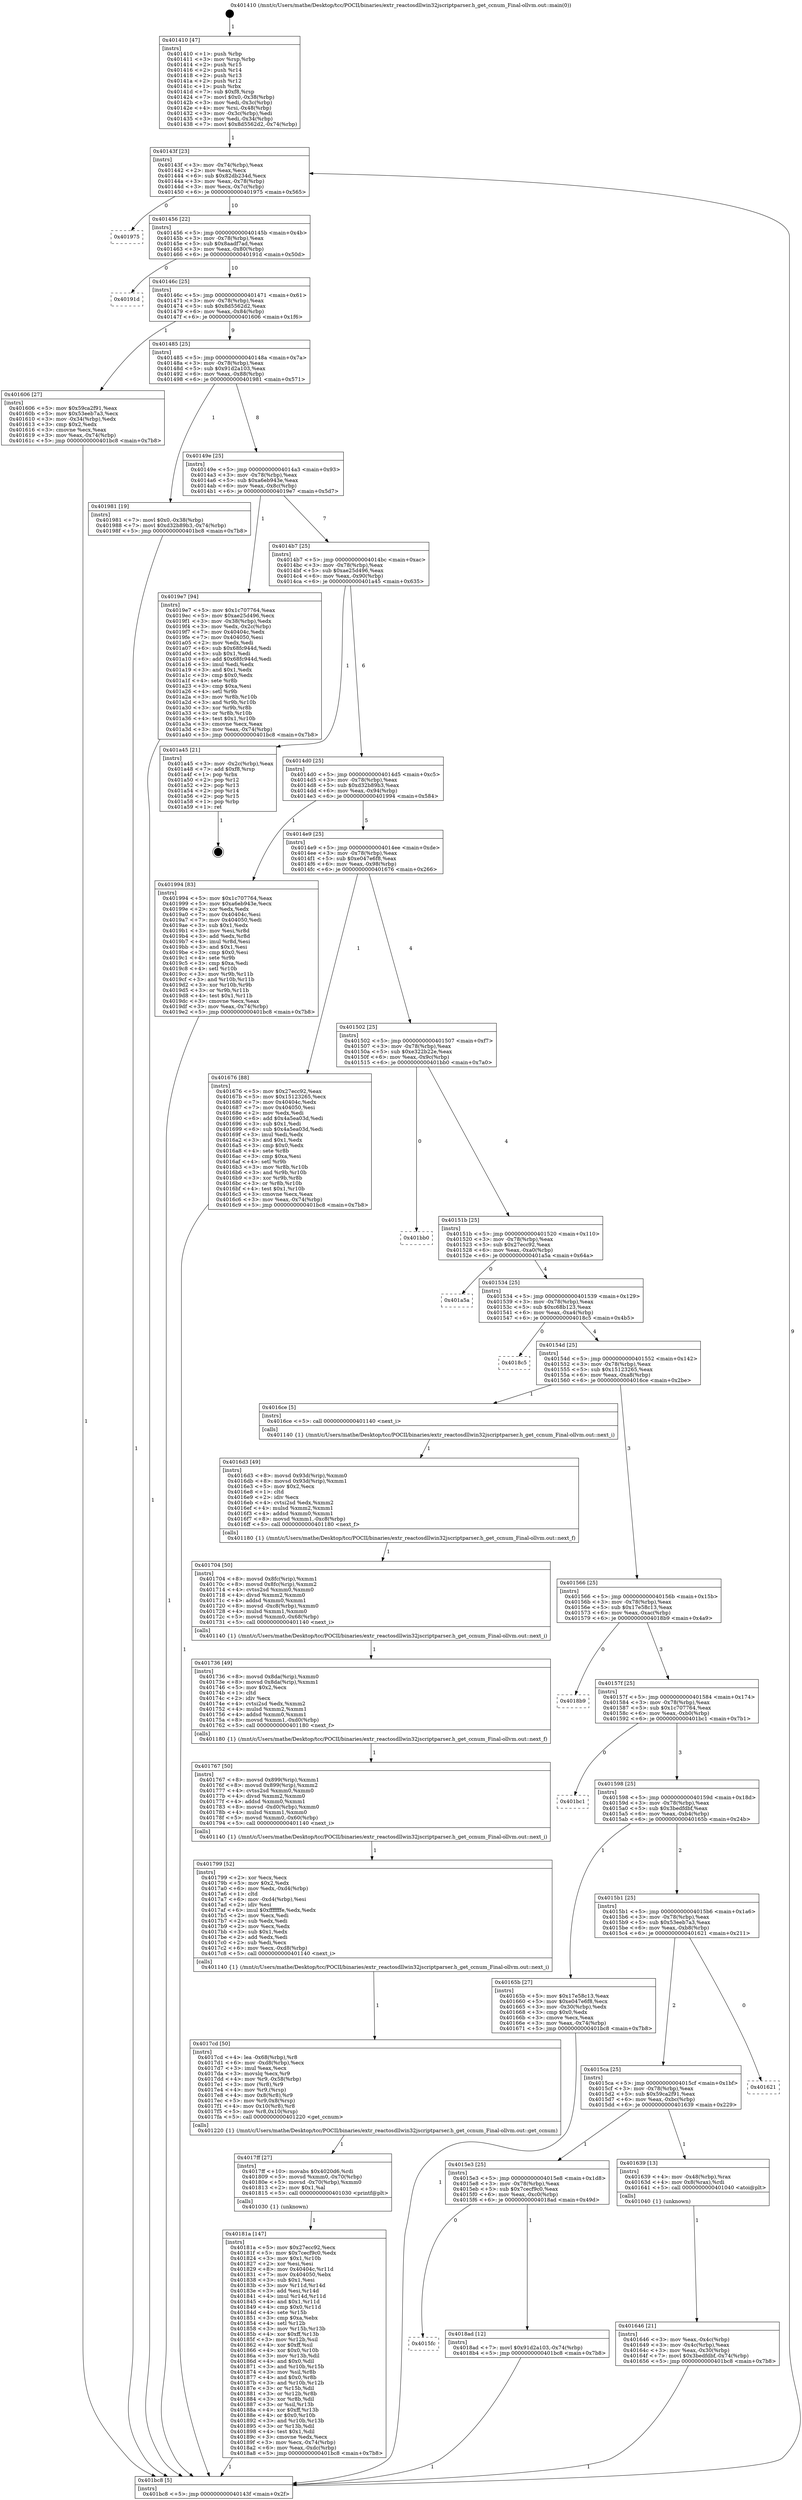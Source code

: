 digraph "0x401410" {
  label = "0x401410 (/mnt/c/Users/mathe/Desktop/tcc/POCII/binaries/extr_reactosdllwin32jscriptparser.h_get_ccnum_Final-ollvm.out::main(0))"
  labelloc = "t"
  node[shape=record]

  Entry [label="",width=0.3,height=0.3,shape=circle,fillcolor=black,style=filled]
  "0x40143f" [label="{
     0x40143f [23]\l
     | [instrs]\l
     &nbsp;&nbsp;0x40143f \<+3\>: mov -0x74(%rbp),%eax\l
     &nbsp;&nbsp;0x401442 \<+2\>: mov %eax,%ecx\l
     &nbsp;&nbsp;0x401444 \<+6\>: sub $0x82db234d,%ecx\l
     &nbsp;&nbsp;0x40144a \<+3\>: mov %eax,-0x78(%rbp)\l
     &nbsp;&nbsp;0x40144d \<+3\>: mov %ecx,-0x7c(%rbp)\l
     &nbsp;&nbsp;0x401450 \<+6\>: je 0000000000401975 \<main+0x565\>\l
  }"]
  "0x401975" [label="{
     0x401975\l
  }", style=dashed]
  "0x401456" [label="{
     0x401456 [22]\l
     | [instrs]\l
     &nbsp;&nbsp;0x401456 \<+5\>: jmp 000000000040145b \<main+0x4b\>\l
     &nbsp;&nbsp;0x40145b \<+3\>: mov -0x78(%rbp),%eax\l
     &nbsp;&nbsp;0x40145e \<+5\>: sub $0x8aadf7ad,%eax\l
     &nbsp;&nbsp;0x401463 \<+3\>: mov %eax,-0x80(%rbp)\l
     &nbsp;&nbsp;0x401466 \<+6\>: je 000000000040191d \<main+0x50d\>\l
  }"]
  Exit [label="",width=0.3,height=0.3,shape=circle,fillcolor=black,style=filled,peripheries=2]
  "0x40191d" [label="{
     0x40191d\l
  }", style=dashed]
  "0x40146c" [label="{
     0x40146c [25]\l
     | [instrs]\l
     &nbsp;&nbsp;0x40146c \<+5\>: jmp 0000000000401471 \<main+0x61\>\l
     &nbsp;&nbsp;0x401471 \<+3\>: mov -0x78(%rbp),%eax\l
     &nbsp;&nbsp;0x401474 \<+5\>: sub $0x8d5562d2,%eax\l
     &nbsp;&nbsp;0x401479 \<+6\>: mov %eax,-0x84(%rbp)\l
     &nbsp;&nbsp;0x40147f \<+6\>: je 0000000000401606 \<main+0x1f6\>\l
  }"]
  "0x4015fc" [label="{
     0x4015fc\l
  }", style=dashed]
  "0x401606" [label="{
     0x401606 [27]\l
     | [instrs]\l
     &nbsp;&nbsp;0x401606 \<+5\>: mov $0x59ca2f91,%eax\l
     &nbsp;&nbsp;0x40160b \<+5\>: mov $0x53eeb7a3,%ecx\l
     &nbsp;&nbsp;0x401610 \<+3\>: mov -0x34(%rbp),%edx\l
     &nbsp;&nbsp;0x401613 \<+3\>: cmp $0x2,%edx\l
     &nbsp;&nbsp;0x401616 \<+3\>: cmovne %ecx,%eax\l
     &nbsp;&nbsp;0x401619 \<+3\>: mov %eax,-0x74(%rbp)\l
     &nbsp;&nbsp;0x40161c \<+5\>: jmp 0000000000401bc8 \<main+0x7b8\>\l
  }"]
  "0x401485" [label="{
     0x401485 [25]\l
     | [instrs]\l
     &nbsp;&nbsp;0x401485 \<+5\>: jmp 000000000040148a \<main+0x7a\>\l
     &nbsp;&nbsp;0x40148a \<+3\>: mov -0x78(%rbp),%eax\l
     &nbsp;&nbsp;0x40148d \<+5\>: sub $0x91d2a103,%eax\l
     &nbsp;&nbsp;0x401492 \<+6\>: mov %eax,-0x88(%rbp)\l
     &nbsp;&nbsp;0x401498 \<+6\>: je 0000000000401981 \<main+0x571\>\l
  }"]
  "0x401bc8" [label="{
     0x401bc8 [5]\l
     | [instrs]\l
     &nbsp;&nbsp;0x401bc8 \<+5\>: jmp 000000000040143f \<main+0x2f\>\l
  }"]
  "0x401410" [label="{
     0x401410 [47]\l
     | [instrs]\l
     &nbsp;&nbsp;0x401410 \<+1\>: push %rbp\l
     &nbsp;&nbsp;0x401411 \<+3\>: mov %rsp,%rbp\l
     &nbsp;&nbsp;0x401414 \<+2\>: push %r15\l
     &nbsp;&nbsp;0x401416 \<+2\>: push %r14\l
     &nbsp;&nbsp;0x401418 \<+2\>: push %r13\l
     &nbsp;&nbsp;0x40141a \<+2\>: push %r12\l
     &nbsp;&nbsp;0x40141c \<+1\>: push %rbx\l
     &nbsp;&nbsp;0x40141d \<+7\>: sub $0xf8,%rsp\l
     &nbsp;&nbsp;0x401424 \<+7\>: movl $0x0,-0x38(%rbp)\l
     &nbsp;&nbsp;0x40142b \<+3\>: mov %edi,-0x3c(%rbp)\l
     &nbsp;&nbsp;0x40142e \<+4\>: mov %rsi,-0x48(%rbp)\l
     &nbsp;&nbsp;0x401432 \<+3\>: mov -0x3c(%rbp),%edi\l
     &nbsp;&nbsp;0x401435 \<+3\>: mov %edi,-0x34(%rbp)\l
     &nbsp;&nbsp;0x401438 \<+7\>: movl $0x8d5562d2,-0x74(%rbp)\l
  }"]
  "0x4018ad" [label="{
     0x4018ad [12]\l
     | [instrs]\l
     &nbsp;&nbsp;0x4018ad \<+7\>: movl $0x91d2a103,-0x74(%rbp)\l
     &nbsp;&nbsp;0x4018b4 \<+5\>: jmp 0000000000401bc8 \<main+0x7b8\>\l
  }"]
  "0x401981" [label="{
     0x401981 [19]\l
     | [instrs]\l
     &nbsp;&nbsp;0x401981 \<+7\>: movl $0x0,-0x38(%rbp)\l
     &nbsp;&nbsp;0x401988 \<+7\>: movl $0xd32b89b3,-0x74(%rbp)\l
     &nbsp;&nbsp;0x40198f \<+5\>: jmp 0000000000401bc8 \<main+0x7b8\>\l
  }"]
  "0x40149e" [label="{
     0x40149e [25]\l
     | [instrs]\l
     &nbsp;&nbsp;0x40149e \<+5\>: jmp 00000000004014a3 \<main+0x93\>\l
     &nbsp;&nbsp;0x4014a3 \<+3\>: mov -0x78(%rbp),%eax\l
     &nbsp;&nbsp;0x4014a6 \<+5\>: sub $0xa6eb943e,%eax\l
     &nbsp;&nbsp;0x4014ab \<+6\>: mov %eax,-0x8c(%rbp)\l
     &nbsp;&nbsp;0x4014b1 \<+6\>: je 00000000004019e7 \<main+0x5d7\>\l
  }"]
  "0x40181a" [label="{
     0x40181a [147]\l
     | [instrs]\l
     &nbsp;&nbsp;0x40181a \<+5\>: mov $0x27ecc92,%ecx\l
     &nbsp;&nbsp;0x40181f \<+5\>: mov $0x7cecf9c0,%edx\l
     &nbsp;&nbsp;0x401824 \<+3\>: mov $0x1,%r10b\l
     &nbsp;&nbsp;0x401827 \<+2\>: xor %esi,%esi\l
     &nbsp;&nbsp;0x401829 \<+8\>: mov 0x40404c,%r11d\l
     &nbsp;&nbsp;0x401831 \<+7\>: mov 0x404050,%ebx\l
     &nbsp;&nbsp;0x401838 \<+3\>: sub $0x1,%esi\l
     &nbsp;&nbsp;0x40183b \<+3\>: mov %r11d,%r14d\l
     &nbsp;&nbsp;0x40183e \<+3\>: add %esi,%r14d\l
     &nbsp;&nbsp;0x401841 \<+4\>: imul %r14d,%r11d\l
     &nbsp;&nbsp;0x401845 \<+4\>: and $0x1,%r11d\l
     &nbsp;&nbsp;0x401849 \<+4\>: cmp $0x0,%r11d\l
     &nbsp;&nbsp;0x40184d \<+4\>: sete %r15b\l
     &nbsp;&nbsp;0x401851 \<+3\>: cmp $0xa,%ebx\l
     &nbsp;&nbsp;0x401854 \<+4\>: setl %r12b\l
     &nbsp;&nbsp;0x401858 \<+3\>: mov %r15b,%r13b\l
     &nbsp;&nbsp;0x40185b \<+4\>: xor $0xff,%r13b\l
     &nbsp;&nbsp;0x40185f \<+3\>: mov %r12b,%sil\l
     &nbsp;&nbsp;0x401862 \<+4\>: xor $0xff,%sil\l
     &nbsp;&nbsp;0x401866 \<+4\>: xor $0x0,%r10b\l
     &nbsp;&nbsp;0x40186a \<+3\>: mov %r13b,%dil\l
     &nbsp;&nbsp;0x40186d \<+4\>: and $0x0,%dil\l
     &nbsp;&nbsp;0x401871 \<+3\>: and %r10b,%r15b\l
     &nbsp;&nbsp;0x401874 \<+3\>: mov %sil,%r8b\l
     &nbsp;&nbsp;0x401877 \<+4\>: and $0x0,%r8b\l
     &nbsp;&nbsp;0x40187b \<+3\>: and %r10b,%r12b\l
     &nbsp;&nbsp;0x40187e \<+3\>: or %r15b,%dil\l
     &nbsp;&nbsp;0x401881 \<+3\>: or %r12b,%r8b\l
     &nbsp;&nbsp;0x401884 \<+3\>: xor %r8b,%dil\l
     &nbsp;&nbsp;0x401887 \<+3\>: or %sil,%r13b\l
     &nbsp;&nbsp;0x40188a \<+4\>: xor $0xff,%r13b\l
     &nbsp;&nbsp;0x40188e \<+4\>: or $0x0,%r10b\l
     &nbsp;&nbsp;0x401892 \<+3\>: and %r10b,%r13b\l
     &nbsp;&nbsp;0x401895 \<+3\>: or %r13b,%dil\l
     &nbsp;&nbsp;0x401898 \<+4\>: test $0x1,%dil\l
     &nbsp;&nbsp;0x40189c \<+3\>: cmovne %edx,%ecx\l
     &nbsp;&nbsp;0x40189f \<+3\>: mov %ecx,-0x74(%rbp)\l
     &nbsp;&nbsp;0x4018a2 \<+6\>: mov %eax,-0xdc(%rbp)\l
     &nbsp;&nbsp;0x4018a8 \<+5\>: jmp 0000000000401bc8 \<main+0x7b8\>\l
  }"]
  "0x4019e7" [label="{
     0x4019e7 [94]\l
     | [instrs]\l
     &nbsp;&nbsp;0x4019e7 \<+5\>: mov $0x1c707764,%eax\l
     &nbsp;&nbsp;0x4019ec \<+5\>: mov $0xae25d496,%ecx\l
     &nbsp;&nbsp;0x4019f1 \<+3\>: mov -0x38(%rbp),%edx\l
     &nbsp;&nbsp;0x4019f4 \<+3\>: mov %edx,-0x2c(%rbp)\l
     &nbsp;&nbsp;0x4019f7 \<+7\>: mov 0x40404c,%edx\l
     &nbsp;&nbsp;0x4019fe \<+7\>: mov 0x404050,%esi\l
     &nbsp;&nbsp;0x401a05 \<+2\>: mov %edx,%edi\l
     &nbsp;&nbsp;0x401a07 \<+6\>: sub $0x68fc944d,%edi\l
     &nbsp;&nbsp;0x401a0d \<+3\>: sub $0x1,%edi\l
     &nbsp;&nbsp;0x401a10 \<+6\>: add $0x68fc944d,%edi\l
     &nbsp;&nbsp;0x401a16 \<+3\>: imul %edi,%edx\l
     &nbsp;&nbsp;0x401a19 \<+3\>: and $0x1,%edx\l
     &nbsp;&nbsp;0x401a1c \<+3\>: cmp $0x0,%edx\l
     &nbsp;&nbsp;0x401a1f \<+4\>: sete %r8b\l
     &nbsp;&nbsp;0x401a23 \<+3\>: cmp $0xa,%esi\l
     &nbsp;&nbsp;0x401a26 \<+4\>: setl %r9b\l
     &nbsp;&nbsp;0x401a2a \<+3\>: mov %r8b,%r10b\l
     &nbsp;&nbsp;0x401a2d \<+3\>: and %r9b,%r10b\l
     &nbsp;&nbsp;0x401a30 \<+3\>: xor %r9b,%r8b\l
     &nbsp;&nbsp;0x401a33 \<+3\>: or %r8b,%r10b\l
     &nbsp;&nbsp;0x401a36 \<+4\>: test $0x1,%r10b\l
     &nbsp;&nbsp;0x401a3a \<+3\>: cmovne %ecx,%eax\l
     &nbsp;&nbsp;0x401a3d \<+3\>: mov %eax,-0x74(%rbp)\l
     &nbsp;&nbsp;0x401a40 \<+5\>: jmp 0000000000401bc8 \<main+0x7b8\>\l
  }"]
  "0x4014b7" [label="{
     0x4014b7 [25]\l
     | [instrs]\l
     &nbsp;&nbsp;0x4014b7 \<+5\>: jmp 00000000004014bc \<main+0xac\>\l
     &nbsp;&nbsp;0x4014bc \<+3\>: mov -0x78(%rbp),%eax\l
     &nbsp;&nbsp;0x4014bf \<+5\>: sub $0xae25d496,%eax\l
     &nbsp;&nbsp;0x4014c4 \<+6\>: mov %eax,-0x90(%rbp)\l
     &nbsp;&nbsp;0x4014ca \<+6\>: je 0000000000401a45 \<main+0x635\>\l
  }"]
  "0x4017ff" [label="{
     0x4017ff [27]\l
     | [instrs]\l
     &nbsp;&nbsp;0x4017ff \<+10\>: movabs $0x4020d6,%rdi\l
     &nbsp;&nbsp;0x401809 \<+5\>: movsd %xmm0,-0x70(%rbp)\l
     &nbsp;&nbsp;0x40180e \<+5\>: movsd -0x70(%rbp),%xmm0\l
     &nbsp;&nbsp;0x401813 \<+2\>: mov $0x1,%al\l
     &nbsp;&nbsp;0x401815 \<+5\>: call 0000000000401030 \<printf@plt\>\l
     | [calls]\l
     &nbsp;&nbsp;0x401030 \{1\} (unknown)\l
  }"]
  "0x401a45" [label="{
     0x401a45 [21]\l
     | [instrs]\l
     &nbsp;&nbsp;0x401a45 \<+3\>: mov -0x2c(%rbp),%eax\l
     &nbsp;&nbsp;0x401a48 \<+7\>: add $0xf8,%rsp\l
     &nbsp;&nbsp;0x401a4f \<+1\>: pop %rbx\l
     &nbsp;&nbsp;0x401a50 \<+2\>: pop %r12\l
     &nbsp;&nbsp;0x401a52 \<+2\>: pop %r13\l
     &nbsp;&nbsp;0x401a54 \<+2\>: pop %r14\l
     &nbsp;&nbsp;0x401a56 \<+2\>: pop %r15\l
     &nbsp;&nbsp;0x401a58 \<+1\>: pop %rbp\l
     &nbsp;&nbsp;0x401a59 \<+1\>: ret\l
  }"]
  "0x4014d0" [label="{
     0x4014d0 [25]\l
     | [instrs]\l
     &nbsp;&nbsp;0x4014d0 \<+5\>: jmp 00000000004014d5 \<main+0xc5\>\l
     &nbsp;&nbsp;0x4014d5 \<+3\>: mov -0x78(%rbp),%eax\l
     &nbsp;&nbsp;0x4014d8 \<+5\>: sub $0xd32b89b3,%eax\l
     &nbsp;&nbsp;0x4014dd \<+6\>: mov %eax,-0x94(%rbp)\l
     &nbsp;&nbsp;0x4014e3 \<+6\>: je 0000000000401994 \<main+0x584\>\l
  }"]
  "0x4017cd" [label="{
     0x4017cd [50]\l
     | [instrs]\l
     &nbsp;&nbsp;0x4017cd \<+4\>: lea -0x68(%rbp),%r8\l
     &nbsp;&nbsp;0x4017d1 \<+6\>: mov -0xd8(%rbp),%ecx\l
     &nbsp;&nbsp;0x4017d7 \<+3\>: imul %eax,%ecx\l
     &nbsp;&nbsp;0x4017da \<+3\>: movslq %ecx,%r9\l
     &nbsp;&nbsp;0x4017dd \<+4\>: mov %r9,-0x58(%rbp)\l
     &nbsp;&nbsp;0x4017e1 \<+3\>: mov (%r8),%r9\l
     &nbsp;&nbsp;0x4017e4 \<+4\>: mov %r9,(%rsp)\l
     &nbsp;&nbsp;0x4017e8 \<+4\>: mov 0x8(%r8),%r9\l
     &nbsp;&nbsp;0x4017ec \<+5\>: mov %r9,0x8(%rsp)\l
     &nbsp;&nbsp;0x4017f1 \<+4\>: mov 0x10(%r8),%r8\l
     &nbsp;&nbsp;0x4017f5 \<+5\>: mov %r8,0x10(%rsp)\l
     &nbsp;&nbsp;0x4017fa \<+5\>: call 0000000000401220 \<get_ccnum\>\l
     | [calls]\l
     &nbsp;&nbsp;0x401220 \{1\} (/mnt/c/Users/mathe/Desktop/tcc/POCII/binaries/extr_reactosdllwin32jscriptparser.h_get_ccnum_Final-ollvm.out::get_ccnum)\l
  }"]
  "0x401994" [label="{
     0x401994 [83]\l
     | [instrs]\l
     &nbsp;&nbsp;0x401994 \<+5\>: mov $0x1c707764,%eax\l
     &nbsp;&nbsp;0x401999 \<+5\>: mov $0xa6eb943e,%ecx\l
     &nbsp;&nbsp;0x40199e \<+2\>: xor %edx,%edx\l
     &nbsp;&nbsp;0x4019a0 \<+7\>: mov 0x40404c,%esi\l
     &nbsp;&nbsp;0x4019a7 \<+7\>: mov 0x404050,%edi\l
     &nbsp;&nbsp;0x4019ae \<+3\>: sub $0x1,%edx\l
     &nbsp;&nbsp;0x4019b1 \<+3\>: mov %esi,%r8d\l
     &nbsp;&nbsp;0x4019b4 \<+3\>: add %edx,%r8d\l
     &nbsp;&nbsp;0x4019b7 \<+4\>: imul %r8d,%esi\l
     &nbsp;&nbsp;0x4019bb \<+3\>: and $0x1,%esi\l
     &nbsp;&nbsp;0x4019be \<+3\>: cmp $0x0,%esi\l
     &nbsp;&nbsp;0x4019c1 \<+4\>: sete %r9b\l
     &nbsp;&nbsp;0x4019c5 \<+3\>: cmp $0xa,%edi\l
     &nbsp;&nbsp;0x4019c8 \<+4\>: setl %r10b\l
     &nbsp;&nbsp;0x4019cc \<+3\>: mov %r9b,%r11b\l
     &nbsp;&nbsp;0x4019cf \<+3\>: and %r10b,%r11b\l
     &nbsp;&nbsp;0x4019d2 \<+3\>: xor %r10b,%r9b\l
     &nbsp;&nbsp;0x4019d5 \<+3\>: or %r9b,%r11b\l
     &nbsp;&nbsp;0x4019d8 \<+4\>: test $0x1,%r11b\l
     &nbsp;&nbsp;0x4019dc \<+3\>: cmovne %ecx,%eax\l
     &nbsp;&nbsp;0x4019df \<+3\>: mov %eax,-0x74(%rbp)\l
     &nbsp;&nbsp;0x4019e2 \<+5\>: jmp 0000000000401bc8 \<main+0x7b8\>\l
  }"]
  "0x4014e9" [label="{
     0x4014e9 [25]\l
     | [instrs]\l
     &nbsp;&nbsp;0x4014e9 \<+5\>: jmp 00000000004014ee \<main+0xde\>\l
     &nbsp;&nbsp;0x4014ee \<+3\>: mov -0x78(%rbp),%eax\l
     &nbsp;&nbsp;0x4014f1 \<+5\>: sub $0xe047e6f8,%eax\l
     &nbsp;&nbsp;0x4014f6 \<+6\>: mov %eax,-0x98(%rbp)\l
     &nbsp;&nbsp;0x4014fc \<+6\>: je 0000000000401676 \<main+0x266\>\l
  }"]
  "0x401799" [label="{
     0x401799 [52]\l
     | [instrs]\l
     &nbsp;&nbsp;0x401799 \<+2\>: xor %ecx,%ecx\l
     &nbsp;&nbsp;0x40179b \<+5\>: mov $0x2,%edx\l
     &nbsp;&nbsp;0x4017a0 \<+6\>: mov %edx,-0xd4(%rbp)\l
     &nbsp;&nbsp;0x4017a6 \<+1\>: cltd\l
     &nbsp;&nbsp;0x4017a7 \<+6\>: mov -0xd4(%rbp),%esi\l
     &nbsp;&nbsp;0x4017ad \<+2\>: idiv %esi\l
     &nbsp;&nbsp;0x4017af \<+6\>: imul $0xfffffffe,%edx,%edx\l
     &nbsp;&nbsp;0x4017b5 \<+2\>: mov %ecx,%edi\l
     &nbsp;&nbsp;0x4017b7 \<+2\>: sub %edx,%edi\l
     &nbsp;&nbsp;0x4017b9 \<+2\>: mov %ecx,%edx\l
     &nbsp;&nbsp;0x4017bb \<+3\>: sub $0x1,%edx\l
     &nbsp;&nbsp;0x4017be \<+2\>: add %edx,%edi\l
     &nbsp;&nbsp;0x4017c0 \<+2\>: sub %edi,%ecx\l
     &nbsp;&nbsp;0x4017c2 \<+6\>: mov %ecx,-0xd8(%rbp)\l
     &nbsp;&nbsp;0x4017c8 \<+5\>: call 0000000000401140 \<next_i\>\l
     | [calls]\l
     &nbsp;&nbsp;0x401140 \{1\} (/mnt/c/Users/mathe/Desktop/tcc/POCII/binaries/extr_reactosdllwin32jscriptparser.h_get_ccnum_Final-ollvm.out::next_i)\l
  }"]
  "0x401676" [label="{
     0x401676 [88]\l
     | [instrs]\l
     &nbsp;&nbsp;0x401676 \<+5\>: mov $0x27ecc92,%eax\l
     &nbsp;&nbsp;0x40167b \<+5\>: mov $0x15123265,%ecx\l
     &nbsp;&nbsp;0x401680 \<+7\>: mov 0x40404c,%edx\l
     &nbsp;&nbsp;0x401687 \<+7\>: mov 0x404050,%esi\l
     &nbsp;&nbsp;0x40168e \<+2\>: mov %edx,%edi\l
     &nbsp;&nbsp;0x401690 \<+6\>: add $0x4a5ea03d,%edi\l
     &nbsp;&nbsp;0x401696 \<+3\>: sub $0x1,%edi\l
     &nbsp;&nbsp;0x401699 \<+6\>: sub $0x4a5ea03d,%edi\l
     &nbsp;&nbsp;0x40169f \<+3\>: imul %edi,%edx\l
     &nbsp;&nbsp;0x4016a2 \<+3\>: and $0x1,%edx\l
     &nbsp;&nbsp;0x4016a5 \<+3\>: cmp $0x0,%edx\l
     &nbsp;&nbsp;0x4016a8 \<+4\>: sete %r8b\l
     &nbsp;&nbsp;0x4016ac \<+3\>: cmp $0xa,%esi\l
     &nbsp;&nbsp;0x4016af \<+4\>: setl %r9b\l
     &nbsp;&nbsp;0x4016b3 \<+3\>: mov %r8b,%r10b\l
     &nbsp;&nbsp;0x4016b6 \<+3\>: and %r9b,%r10b\l
     &nbsp;&nbsp;0x4016b9 \<+3\>: xor %r9b,%r8b\l
     &nbsp;&nbsp;0x4016bc \<+3\>: or %r8b,%r10b\l
     &nbsp;&nbsp;0x4016bf \<+4\>: test $0x1,%r10b\l
     &nbsp;&nbsp;0x4016c3 \<+3\>: cmovne %ecx,%eax\l
     &nbsp;&nbsp;0x4016c6 \<+3\>: mov %eax,-0x74(%rbp)\l
     &nbsp;&nbsp;0x4016c9 \<+5\>: jmp 0000000000401bc8 \<main+0x7b8\>\l
  }"]
  "0x401502" [label="{
     0x401502 [25]\l
     | [instrs]\l
     &nbsp;&nbsp;0x401502 \<+5\>: jmp 0000000000401507 \<main+0xf7\>\l
     &nbsp;&nbsp;0x401507 \<+3\>: mov -0x78(%rbp),%eax\l
     &nbsp;&nbsp;0x40150a \<+5\>: sub $0xe322b22e,%eax\l
     &nbsp;&nbsp;0x40150f \<+6\>: mov %eax,-0x9c(%rbp)\l
     &nbsp;&nbsp;0x401515 \<+6\>: je 0000000000401bb0 \<main+0x7a0\>\l
  }"]
  "0x401767" [label="{
     0x401767 [50]\l
     | [instrs]\l
     &nbsp;&nbsp;0x401767 \<+8\>: movsd 0x899(%rip),%xmm1\l
     &nbsp;&nbsp;0x40176f \<+8\>: movsd 0x899(%rip),%xmm2\l
     &nbsp;&nbsp;0x401777 \<+4\>: cvtss2sd %xmm0,%xmm0\l
     &nbsp;&nbsp;0x40177b \<+4\>: divsd %xmm2,%xmm0\l
     &nbsp;&nbsp;0x40177f \<+4\>: addsd %xmm0,%xmm1\l
     &nbsp;&nbsp;0x401783 \<+8\>: movsd -0xd0(%rbp),%xmm0\l
     &nbsp;&nbsp;0x40178b \<+4\>: mulsd %xmm1,%xmm0\l
     &nbsp;&nbsp;0x40178f \<+5\>: movsd %xmm0,-0x60(%rbp)\l
     &nbsp;&nbsp;0x401794 \<+5\>: call 0000000000401140 \<next_i\>\l
     | [calls]\l
     &nbsp;&nbsp;0x401140 \{1\} (/mnt/c/Users/mathe/Desktop/tcc/POCII/binaries/extr_reactosdllwin32jscriptparser.h_get_ccnum_Final-ollvm.out::next_i)\l
  }"]
  "0x401bb0" [label="{
     0x401bb0\l
  }", style=dashed]
  "0x40151b" [label="{
     0x40151b [25]\l
     | [instrs]\l
     &nbsp;&nbsp;0x40151b \<+5\>: jmp 0000000000401520 \<main+0x110\>\l
     &nbsp;&nbsp;0x401520 \<+3\>: mov -0x78(%rbp),%eax\l
     &nbsp;&nbsp;0x401523 \<+5\>: sub $0x27ecc92,%eax\l
     &nbsp;&nbsp;0x401528 \<+6\>: mov %eax,-0xa0(%rbp)\l
     &nbsp;&nbsp;0x40152e \<+6\>: je 0000000000401a5a \<main+0x64a\>\l
  }"]
  "0x401736" [label="{
     0x401736 [49]\l
     | [instrs]\l
     &nbsp;&nbsp;0x401736 \<+8\>: movsd 0x8da(%rip),%xmm0\l
     &nbsp;&nbsp;0x40173e \<+8\>: movsd 0x8da(%rip),%xmm1\l
     &nbsp;&nbsp;0x401746 \<+5\>: mov $0x2,%ecx\l
     &nbsp;&nbsp;0x40174b \<+1\>: cltd\l
     &nbsp;&nbsp;0x40174c \<+2\>: idiv %ecx\l
     &nbsp;&nbsp;0x40174e \<+4\>: cvtsi2sd %edx,%xmm2\l
     &nbsp;&nbsp;0x401752 \<+4\>: mulsd %xmm2,%xmm1\l
     &nbsp;&nbsp;0x401756 \<+4\>: addsd %xmm0,%xmm1\l
     &nbsp;&nbsp;0x40175a \<+8\>: movsd %xmm1,-0xd0(%rbp)\l
     &nbsp;&nbsp;0x401762 \<+5\>: call 0000000000401180 \<next_f\>\l
     | [calls]\l
     &nbsp;&nbsp;0x401180 \{1\} (/mnt/c/Users/mathe/Desktop/tcc/POCII/binaries/extr_reactosdllwin32jscriptparser.h_get_ccnum_Final-ollvm.out::next_f)\l
  }"]
  "0x401a5a" [label="{
     0x401a5a\l
  }", style=dashed]
  "0x401534" [label="{
     0x401534 [25]\l
     | [instrs]\l
     &nbsp;&nbsp;0x401534 \<+5\>: jmp 0000000000401539 \<main+0x129\>\l
     &nbsp;&nbsp;0x401539 \<+3\>: mov -0x78(%rbp),%eax\l
     &nbsp;&nbsp;0x40153c \<+5\>: sub $0xc68b123,%eax\l
     &nbsp;&nbsp;0x401541 \<+6\>: mov %eax,-0xa4(%rbp)\l
     &nbsp;&nbsp;0x401547 \<+6\>: je 00000000004018c5 \<main+0x4b5\>\l
  }"]
  "0x401704" [label="{
     0x401704 [50]\l
     | [instrs]\l
     &nbsp;&nbsp;0x401704 \<+8\>: movsd 0x8fc(%rip),%xmm1\l
     &nbsp;&nbsp;0x40170c \<+8\>: movsd 0x8fc(%rip),%xmm2\l
     &nbsp;&nbsp;0x401714 \<+4\>: cvtss2sd %xmm0,%xmm0\l
     &nbsp;&nbsp;0x401718 \<+4\>: divsd %xmm2,%xmm0\l
     &nbsp;&nbsp;0x40171c \<+4\>: addsd %xmm0,%xmm1\l
     &nbsp;&nbsp;0x401720 \<+8\>: movsd -0xc8(%rbp),%xmm0\l
     &nbsp;&nbsp;0x401728 \<+4\>: mulsd %xmm1,%xmm0\l
     &nbsp;&nbsp;0x40172c \<+5\>: movsd %xmm0,-0x68(%rbp)\l
     &nbsp;&nbsp;0x401731 \<+5\>: call 0000000000401140 \<next_i\>\l
     | [calls]\l
     &nbsp;&nbsp;0x401140 \{1\} (/mnt/c/Users/mathe/Desktop/tcc/POCII/binaries/extr_reactosdllwin32jscriptparser.h_get_ccnum_Final-ollvm.out::next_i)\l
  }"]
  "0x4018c5" [label="{
     0x4018c5\l
  }", style=dashed]
  "0x40154d" [label="{
     0x40154d [25]\l
     | [instrs]\l
     &nbsp;&nbsp;0x40154d \<+5\>: jmp 0000000000401552 \<main+0x142\>\l
     &nbsp;&nbsp;0x401552 \<+3\>: mov -0x78(%rbp),%eax\l
     &nbsp;&nbsp;0x401555 \<+5\>: sub $0x15123265,%eax\l
     &nbsp;&nbsp;0x40155a \<+6\>: mov %eax,-0xa8(%rbp)\l
     &nbsp;&nbsp;0x401560 \<+6\>: je 00000000004016ce \<main+0x2be\>\l
  }"]
  "0x4016d3" [label="{
     0x4016d3 [49]\l
     | [instrs]\l
     &nbsp;&nbsp;0x4016d3 \<+8\>: movsd 0x93d(%rip),%xmm0\l
     &nbsp;&nbsp;0x4016db \<+8\>: movsd 0x93d(%rip),%xmm1\l
     &nbsp;&nbsp;0x4016e3 \<+5\>: mov $0x2,%ecx\l
     &nbsp;&nbsp;0x4016e8 \<+1\>: cltd\l
     &nbsp;&nbsp;0x4016e9 \<+2\>: idiv %ecx\l
     &nbsp;&nbsp;0x4016eb \<+4\>: cvtsi2sd %edx,%xmm2\l
     &nbsp;&nbsp;0x4016ef \<+4\>: mulsd %xmm2,%xmm1\l
     &nbsp;&nbsp;0x4016f3 \<+4\>: addsd %xmm0,%xmm1\l
     &nbsp;&nbsp;0x4016f7 \<+8\>: movsd %xmm1,-0xc8(%rbp)\l
     &nbsp;&nbsp;0x4016ff \<+5\>: call 0000000000401180 \<next_f\>\l
     | [calls]\l
     &nbsp;&nbsp;0x401180 \{1\} (/mnt/c/Users/mathe/Desktop/tcc/POCII/binaries/extr_reactosdllwin32jscriptparser.h_get_ccnum_Final-ollvm.out::next_f)\l
  }"]
  "0x4016ce" [label="{
     0x4016ce [5]\l
     | [instrs]\l
     &nbsp;&nbsp;0x4016ce \<+5\>: call 0000000000401140 \<next_i\>\l
     | [calls]\l
     &nbsp;&nbsp;0x401140 \{1\} (/mnt/c/Users/mathe/Desktop/tcc/POCII/binaries/extr_reactosdllwin32jscriptparser.h_get_ccnum_Final-ollvm.out::next_i)\l
  }"]
  "0x401566" [label="{
     0x401566 [25]\l
     | [instrs]\l
     &nbsp;&nbsp;0x401566 \<+5\>: jmp 000000000040156b \<main+0x15b\>\l
     &nbsp;&nbsp;0x40156b \<+3\>: mov -0x78(%rbp),%eax\l
     &nbsp;&nbsp;0x40156e \<+5\>: sub $0x17e58c13,%eax\l
     &nbsp;&nbsp;0x401573 \<+6\>: mov %eax,-0xac(%rbp)\l
     &nbsp;&nbsp;0x401579 \<+6\>: je 00000000004018b9 \<main+0x4a9\>\l
  }"]
  "0x401646" [label="{
     0x401646 [21]\l
     | [instrs]\l
     &nbsp;&nbsp;0x401646 \<+3\>: mov %eax,-0x4c(%rbp)\l
     &nbsp;&nbsp;0x401649 \<+3\>: mov -0x4c(%rbp),%eax\l
     &nbsp;&nbsp;0x40164c \<+3\>: mov %eax,-0x30(%rbp)\l
     &nbsp;&nbsp;0x40164f \<+7\>: movl $0x3bedfdbf,-0x74(%rbp)\l
     &nbsp;&nbsp;0x401656 \<+5\>: jmp 0000000000401bc8 \<main+0x7b8\>\l
  }"]
  "0x4018b9" [label="{
     0x4018b9\l
  }", style=dashed]
  "0x40157f" [label="{
     0x40157f [25]\l
     | [instrs]\l
     &nbsp;&nbsp;0x40157f \<+5\>: jmp 0000000000401584 \<main+0x174\>\l
     &nbsp;&nbsp;0x401584 \<+3\>: mov -0x78(%rbp),%eax\l
     &nbsp;&nbsp;0x401587 \<+5\>: sub $0x1c707764,%eax\l
     &nbsp;&nbsp;0x40158c \<+6\>: mov %eax,-0xb0(%rbp)\l
     &nbsp;&nbsp;0x401592 \<+6\>: je 0000000000401bc1 \<main+0x7b1\>\l
  }"]
  "0x4015e3" [label="{
     0x4015e3 [25]\l
     | [instrs]\l
     &nbsp;&nbsp;0x4015e3 \<+5\>: jmp 00000000004015e8 \<main+0x1d8\>\l
     &nbsp;&nbsp;0x4015e8 \<+3\>: mov -0x78(%rbp),%eax\l
     &nbsp;&nbsp;0x4015eb \<+5\>: sub $0x7cecf9c0,%eax\l
     &nbsp;&nbsp;0x4015f0 \<+6\>: mov %eax,-0xc0(%rbp)\l
     &nbsp;&nbsp;0x4015f6 \<+6\>: je 00000000004018ad \<main+0x49d\>\l
  }"]
  "0x401bc1" [label="{
     0x401bc1\l
  }", style=dashed]
  "0x401598" [label="{
     0x401598 [25]\l
     | [instrs]\l
     &nbsp;&nbsp;0x401598 \<+5\>: jmp 000000000040159d \<main+0x18d\>\l
     &nbsp;&nbsp;0x40159d \<+3\>: mov -0x78(%rbp),%eax\l
     &nbsp;&nbsp;0x4015a0 \<+5\>: sub $0x3bedfdbf,%eax\l
     &nbsp;&nbsp;0x4015a5 \<+6\>: mov %eax,-0xb4(%rbp)\l
     &nbsp;&nbsp;0x4015ab \<+6\>: je 000000000040165b \<main+0x24b\>\l
  }"]
  "0x401639" [label="{
     0x401639 [13]\l
     | [instrs]\l
     &nbsp;&nbsp;0x401639 \<+4\>: mov -0x48(%rbp),%rax\l
     &nbsp;&nbsp;0x40163d \<+4\>: mov 0x8(%rax),%rdi\l
     &nbsp;&nbsp;0x401641 \<+5\>: call 0000000000401040 \<atoi@plt\>\l
     | [calls]\l
     &nbsp;&nbsp;0x401040 \{1\} (unknown)\l
  }"]
  "0x40165b" [label="{
     0x40165b [27]\l
     | [instrs]\l
     &nbsp;&nbsp;0x40165b \<+5\>: mov $0x17e58c13,%eax\l
     &nbsp;&nbsp;0x401660 \<+5\>: mov $0xe047e6f8,%ecx\l
     &nbsp;&nbsp;0x401665 \<+3\>: mov -0x30(%rbp),%edx\l
     &nbsp;&nbsp;0x401668 \<+3\>: cmp $0x0,%edx\l
     &nbsp;&nbsp;0x40166b \<+3\>: cmove %ecx,%eax\l
     &nbsp;&nbsp;0x40166e \<+3\>: mov %eax,-0x74(%rbp)\l
     &nbsp;&nbsp;0x401671 \<+5\>: jmp 0000000000401bc8 \<main+0x7b8\>\l
  }"]
  "0x4015b1" [label="{
     0x4015b1 [25]\l
     | [instrs]\l
     &nbsp;&nbsp;0x4015b1 \<+5\>: jmp 00000000004015b6 \<main+0x1a6\>\l
     &nbsp;&nbsp;0x4015b6 \<+3\>: mov -0x78(%rbp),%eax\l
     &nbsp;&nbsp;0x4015b9 \<+5\>: sub $0x53eeb7a3,%eax\l
     &nbsp;&nbsp;0x4015be \<+6\>: mov %eax,-0xb8(%rbp)\l
     &nbsp;&nbsp;0x4015c4 \<+6\>: je 0000000000401621 \<main+0x211\>\l
  }"]
  "0x4015ca" [label="{
     0x4015ca [25]\l
     | [instrs]\l
     &nbsp;&nbsp;0x4015ca \<+5\>: jmp 00000000004015cf \<main+0x1bf\>\l
     &nbsp;&nbsp;0x4015cf \<+3\>: mov -0x78(%rbp),%eax\l
     &nbsp;&nbsp;0x4015d2 \<+5\>: sub $0x59ca2f91,%eax\l
     &nbsp;&nbsp;0x4015d7 \<+6\>: mov %eax,-0xbc(%rbp)\l
     &nbsp;&nbsp;0x4015dd \<+6\>: je 0000000000401639 \<main+0x229\>\l
  }"]
  "0x401621" [label="{
     0x401621\l
  }", style=dashed]
  Entry -> "0x401410" [label=" 1"]
  "0x40143f" -> "0x401975" [label=" 0"]
  "0x40143f" -> "0x401456" [label=" 10"]
  "0x401a45" -> Exit [label=" 1"]
  "0x401456" -> "0x40191d" [label=" 0"]
  "0x401456" -> "0x40146c" [label=" 10"]
  "0x4019e7" -> "0x401bc8" [label=" 1"]
  "0x40146c" -> "0x401606" [label=" 1"]
  "0x40146c" -> "0x401485" [label=" 9"]
  "0x401606" -> "0x401bc8" [label=" 1"]
  "0x401410" -> "0x40143f" [label=" 1"]
  "0x401bc8" -> "0x40143f" [label=" 9"]
  "0x401994" -> "0x401bc8" [label=" 1"]
  "0x401485" -> "0x401981" [label=" 1"]
  "0x401485" -> "0x40149e" [label=" 8"]
  "0x401981" -> "0x401bc8" [label=" 1"]
  "0x40149e" -> "0x4019e7" [label=" 1"]
  "0x40149e" -> "0x4014b7" [label=" 7"]
  "0x4015e3" -> "0x4015fc" [label=" 0"]
  "0x4014b7" -> "0x401a45" [label=" 1"]
  "0x4014b7" -> "0x4014d0" [label=" 6"]
  "0x4015e3" -> "0x4018ad" [label=" 1"]
  "0x4014d0" -> "0x401994" [label=" 1"]
  "0x4014d0" -> "0x4014e9" [label=" 5"]
  "0x4018ad" -> "0x401bc8" [label=" 1"]
  "0x4014e9" -> "0x401676" [label=" 1"]
  "0x4014e9" -> "0x401502" [label=" 4"]
  "0x40181a" -> "0x401bc8" [label=" 1"]
  "0x401502" -> "0x401bb0" [label=" 0"]
  "0x401502" -> "0x40151b" [label=" 4"]
  "0x4017ff" -> "0x40181a" [label=" 1"]
  "0x40151b" -> "0x401a5a" [label=" 0"]
  "0x40151b" -> "0x401534" [label=" 4"]
  "0x4017cd" -> "0x4017ff" [label=" 1"]
  "0x401534" -> "0x4018c5" [label=" 0"]
  "0x401534" -> "0x40154d" [label=" 4"]
  "0x401799" -> "0x4017cd" [label=" 1"]
  "0x40154d" -> "0x4016ce" [label=" 1"]
  "0x40154d" -> "0x401566" [label=" 3"]
  "0x401767" -> "0x401799" [label=" 1"]
  "0x401566" -> "0x4018b9" [label=" 0"]
  "0x401566" -> "0x40157f" [label=" 3"]
  "0x401736" -> "0x401767" [label=" 1"]
  "0x40157f" -> "0x401bc1" [label=" 0"]
  "0x40157f" -> "0x401598" [label=" 3"]
  "0x401704" -> "0x401736" [label=" 1"]
  "0x401598" -> "0x40165b" [label=" 1"]
  "0x401598" -> "0x4015b1" [label=" 2"]
  "0x4016d3" -> "0x401704" [label=" 1"]
  "0x4015b1" -> "0x401621" [label=" 0"]
  "0x4015b1" -> "0x4015ca" [label=" 2"]
  "0x4016ce" -> "0x4016d3" [label=" 1"]
  "0x4015ca" -> "0x401639" [label=" 1"]
  "0x4015ca" -> "0x4015e3" [label=" 1"]
  "0x401639" -> "0x401646" [label=" 1"]
  "0x401646" -> "0x401bc8" [label=" 1"]
  "0x40165b" -> "0x401bc8" [label=" 1"]
  "0x401676" -> "0x401bc8" [label=" 1"]
}
